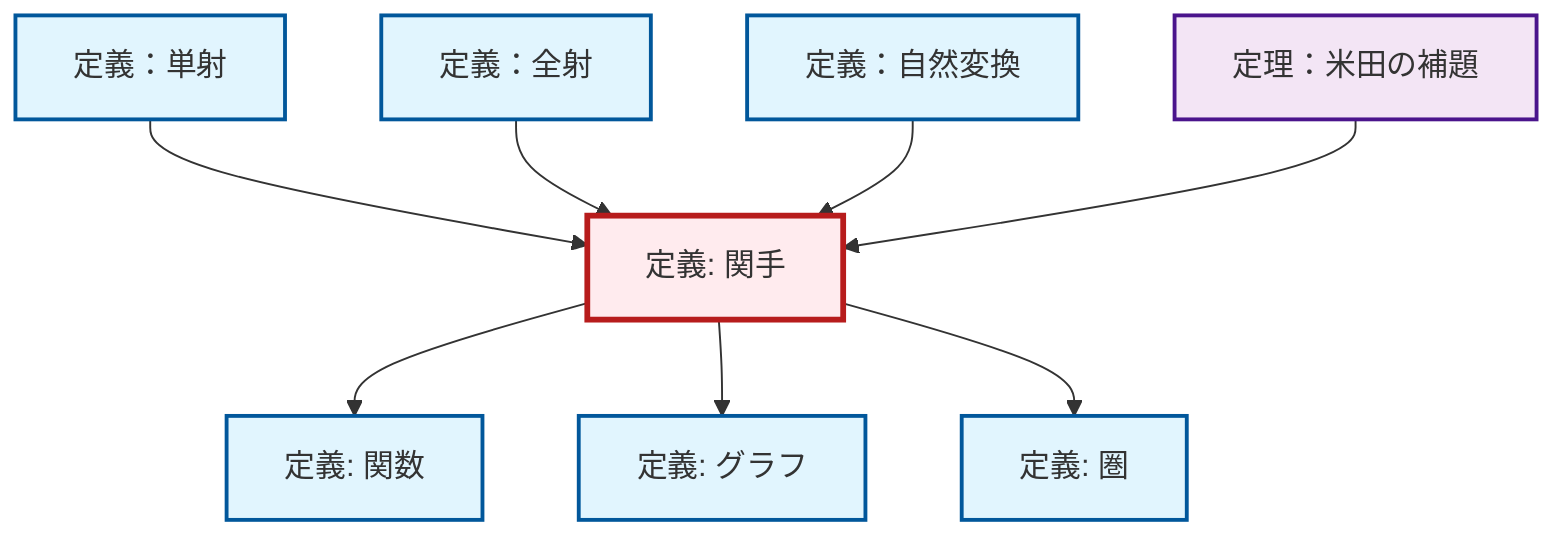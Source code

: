 graph TD
    classDef definition fill:#e1f5fe,stroke:#01579b,stroke-width:2px
    classDef theorem fill:#f3e5f5,stroke:#4a148c,stroke-width:2px
    classDef axiom fill:#fff3e0,stroke:#e65100,stroke-width:2px
    classDef example fill:#e8f5e9,stroke:#1b5e20,stroke-width:2px
    classDef current fill:#ffebee,stroke:#b71c1c,stroke-width:3px
    def-epimorphism["定義：全射"]:::definition
    def-functor["定義: 関手"]:::definition
    def-category["定義: 圏"]:::definition
    def-natural-transformation["定義：自然変換"]:::definition
    def-monomorphism["定義：単射"]:::definition
    def-function["定義: 関数"]:::definition
    thm-yoneda["定理：米田の補題"]:::theorem
    def-graph["定義: グラフ"]:::definition
    def-monomorphism --> def-functor
    def-functor --> def-function
    def-epimorphism --> def-functor
    def-functor --> def-graph
    def-natural-transformation --> def-functor
    def-functor --> def-category
    thm-yoneda --> def-functor
    class def-functor current